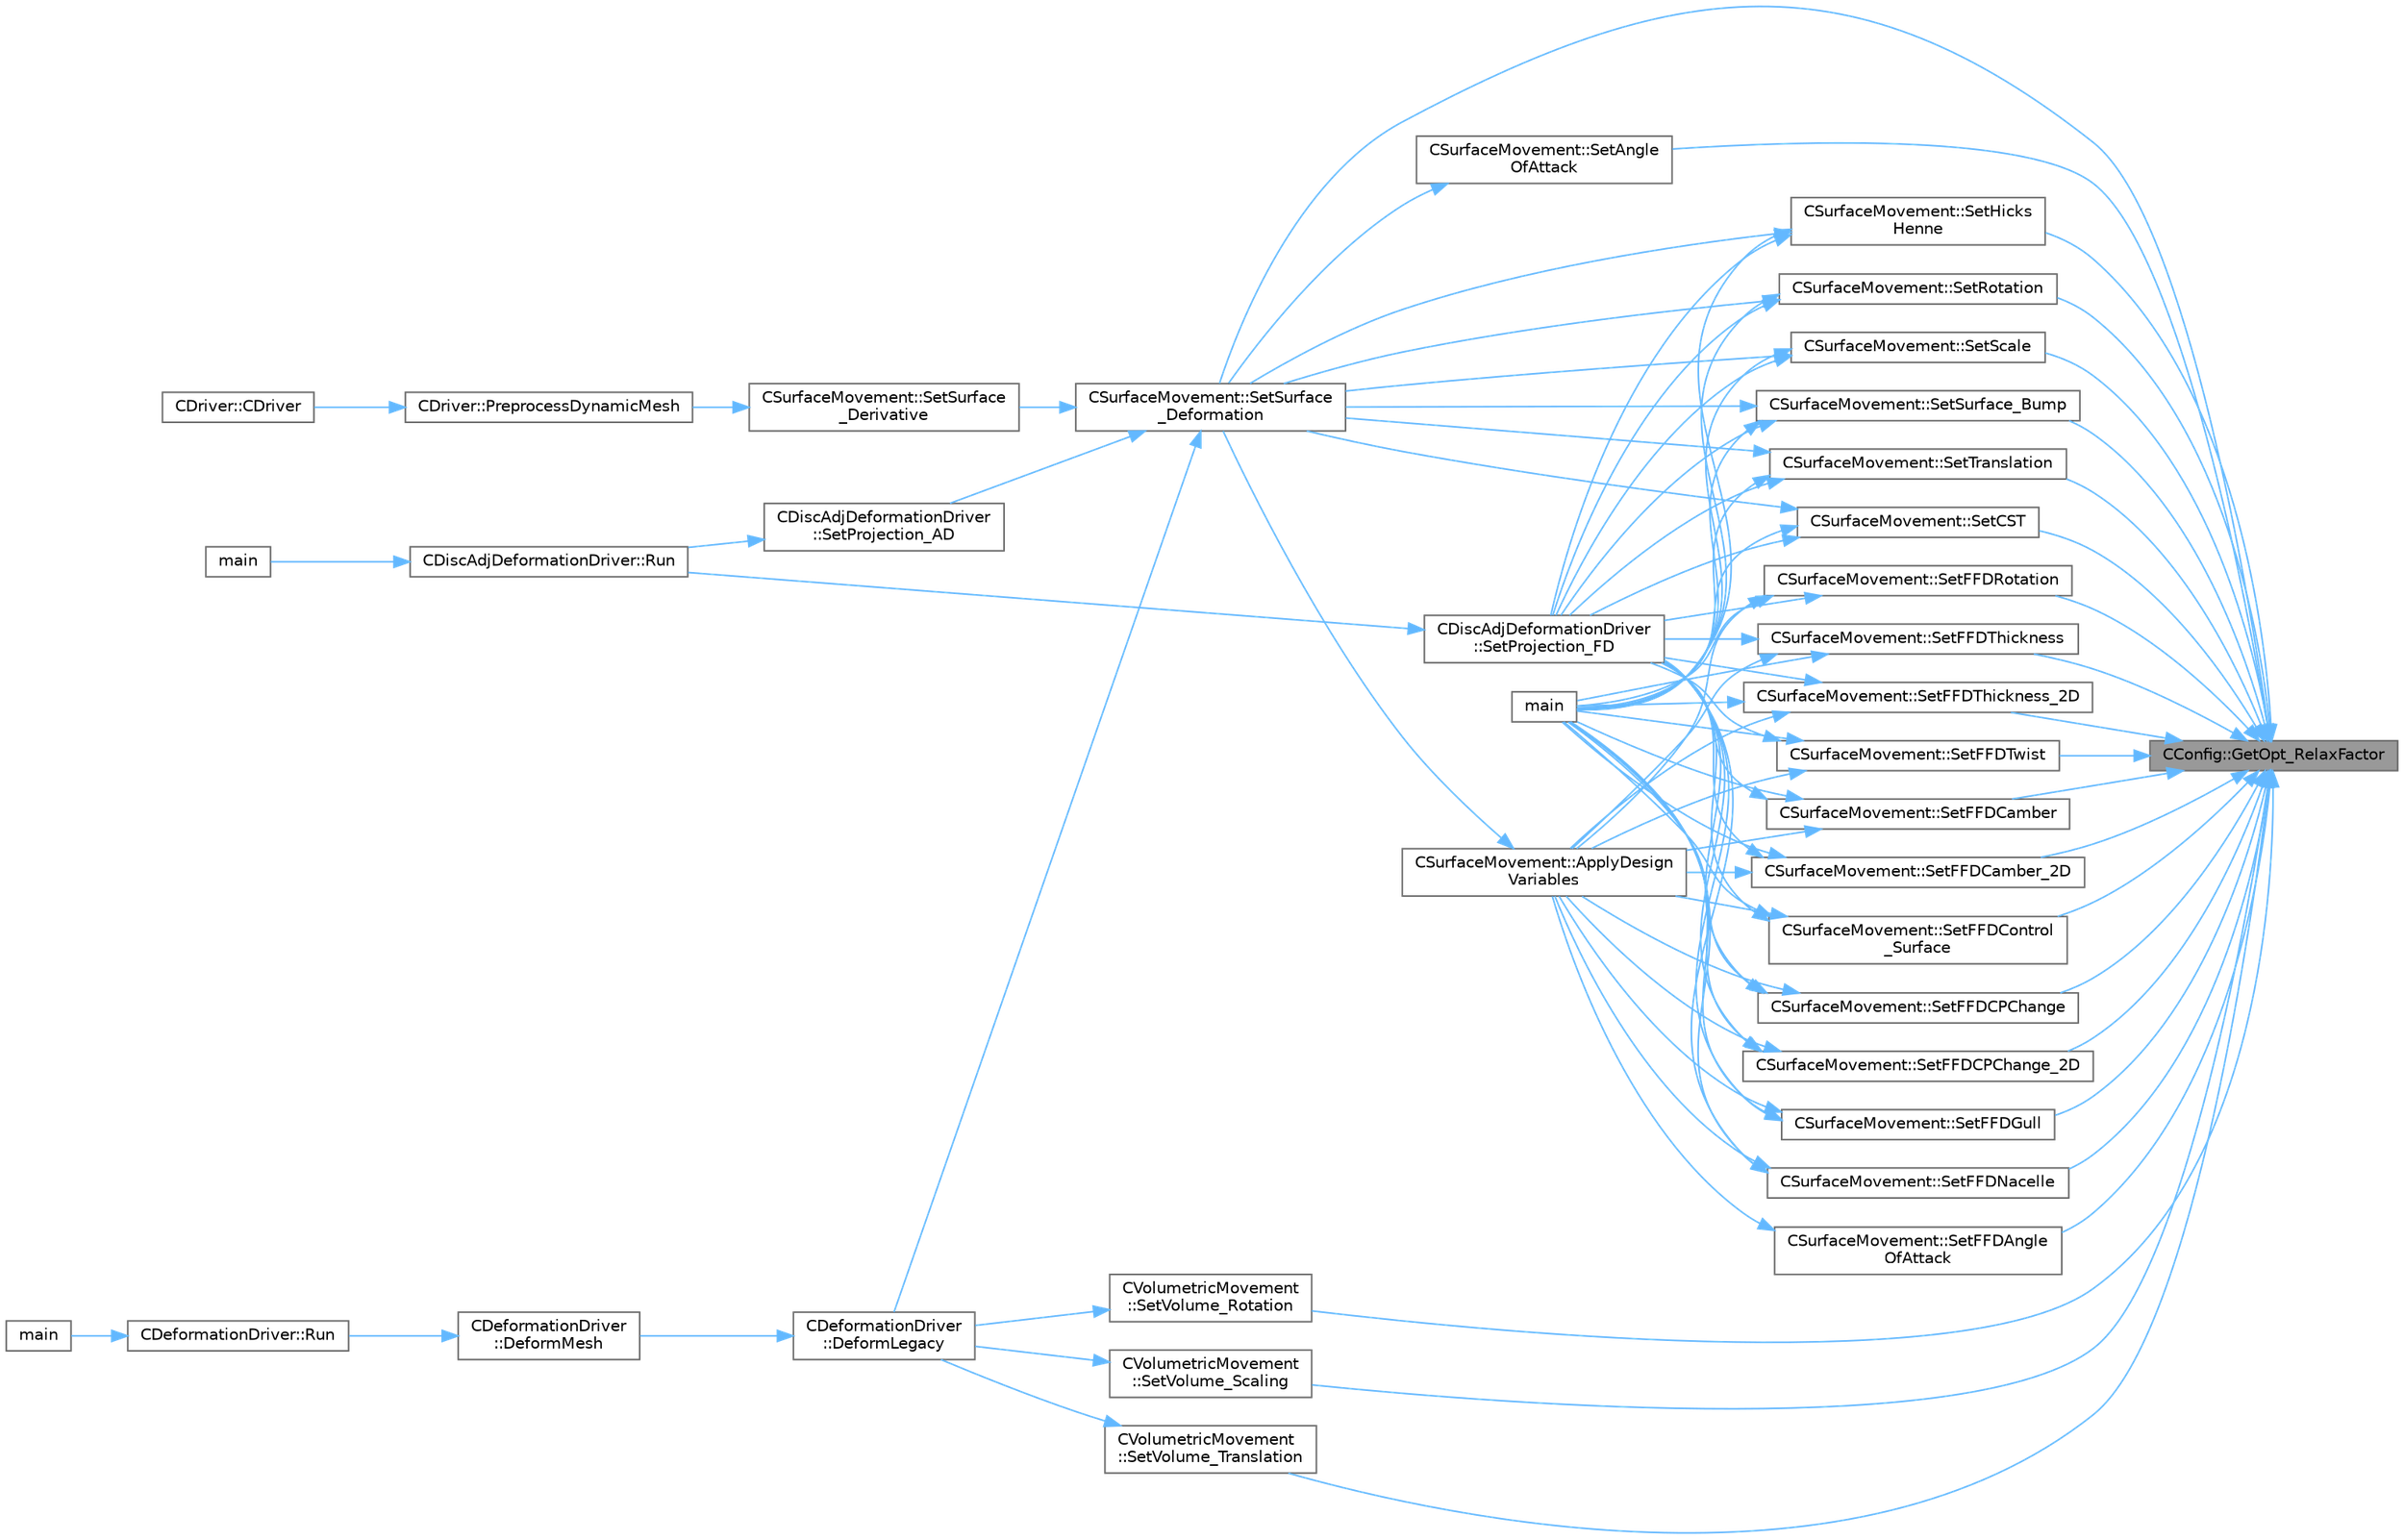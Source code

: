 digraph "CConfig::GetOpt_RelaxFactor"
{
 // LATEX_PDF_SIZE
  bgcolor="transparent";
  edge [fontname=Helvetica,fontsize=10,labelfontname=Helvetica,labelfontsize=10];
  node [fontname=Helvetica,fontsize=10,shape=box,height=0.2,width=0.4];
  rankdir="RL";
  Node1 [id="Node000001",label="CConfig::GetOpt_RelaxFactor",height=0.2,width=0.4,color="gray40", fillcolor="grey60", style="filled", fontcolor="black",tooltip="Get the scale factor for the line search."];
  Node1 -> Node2 [id="edge1_Node000001_Node000002",dir="back",color="steelblue1",style="solid",tooltip=" "];
  Node2 [id="Node000002",label="CSurfaceMovement::SetAngle\lOfAttack",height=0.2,width=0.4,color="grey40", fillcolor="white", style="filled",URL="$classCSurfaceMovement.html#aa43c5305c573d4d08f6ba012070371a6",tooltip="Set a Hicks-Henne deformation bump functions on an airfoil."];
  Node2 -> Node3 [id="edge2_Node000002_Node000003",dir="back",color="steelblue1",style="solid",tooltip=" "];
  Node3 [id="Node000003",label="CSurfaceMovement::SetSurface\l_Deformation",height=0.2,width=0.4,color="grey40", fillcolor="white", style="filled",URL="$classCSurfaceMovement.html#af8da279141f7e64121f3d15019fee45e",tooltip="Set the surface/boundary deformation."];
  Node3 -> Node4 [id="edge3_Node000003_Node000004",dir="back",color="steelblue1",style="solid",tooltip=" "];
  Node4 [id="Node000004",label="CDeformationDriver\l::DeformLegacy",height=0.2,width=0.4,color="grey40", fillcolor="white", style="filled",URL="$classCDeformationDriver.html#a3a78157ae57334880516fa9b84b81c0a",tooltip="Mesh deformation based on legacy implementation."];
  Node4 -> Node5 [id="edge4_Node000004_Node000005",dir="back",color="steelblue1",style="solid",tooltip=" "];
  Node5 [id="Node000005",label="CDeformationDriver\l::DeformMesh",height=0.2,width=0.4,color="grey40", fillcolor="white", style="filled",URL="$classCDeformationDriver.html#a65c57fd20981a9d24e54421f381e0570",tooltip="Mesh deformation based on linear elasticity solver (CMeshSolver)."];
  Node5 -> Node6 [id="edge5_Node000005_Node000006",dir="back",color="steelblue1",style="solid",tooltip=" "];
  Node6 [id="Node000006",label="CDeformationDriver::Run",height=0.2,width=0.4,color="grey40", fillcolor="white", style="filled",URL="$classCDeformationDriver.html#aa6da6453a3790a001ed9cb135926e107",tooltip="Launch the driver computation."];
  Node6 -> Node7 [id="edge6_Node000006_Node000007",dir="back",color="steelblue1",style="solid",tooltip=" "];
  Node7 [id="Node000007",label="main",height=0.2,width=0.4,color="grey40", fillcolor="white", style="filled",URL="$SU2__DEF_8cpp.html#a0ddf1224851353fc92bfbff6f499fa97",tooltip=" "];
  Node3 -> Node8 [id="edge7_Node000003_Node000008",dir="back",color="steelblue1",style="solid",tooltip=" "];
  Node8 [id="Node000008",label="CDiscAdjDeformationDriver\l::SetProjection_AD",height=0.2,width=0.4,color="grey40", fillcolor="white", style="filled",URL="$classCDiscAdjDeformationDriver.html#a6cb4f362b649e12ef2afad764de6d70a",tooltip="Projection of the surface sensitivity using algorithmic differentiation (AD)."];
  Node8 -> Node9 [id="edge8_Node000008_Node000009",dir="back",color="steelblue1",style="solid",tooltip=" "];
  Node9 [id="Node000009",label="CDiscAdjDeformationDriver::Run",height=0.2,width=0.4,color="grey40", fillcolor="white", style="filled",URL="$classCDiscAdjDeformationDriver.html#adb51f9096356607d6f48c05891dec0cb",tooltip="Launch the driver computation."];
  Node9 -> Node10 [id="edge9_Node000009_Node000010",dir="back",color="steelblue1",style="solid",tooltip=" "];
  Node10 [id="Node000010",label="main",height=0.2,width=0.4,color="grey40", fillcolor="white", style="filled",URL="$SU2__DOT_8cpp.html#a0ddf1224851353fc92bfbff6f499fa97",tooltip=" "];
  Node3 -> Node11 [id="edge10_Node000003_Node000011",dir="back",color="steelblue1",style="solid",tooltip=" "];
  Node11 [id="Node000011",label="CSurfaceMovement::SetSurface\l_Derivative",height=0.2,width=0.4,color="grey40", fillcolor="white", style="filled",URL="$classCSurfaceMovement.html#af6aac73d04565bf6e9b81305b66e97e7",tooltip="Set derivatives of the surface/boundary deformation."];
  Node11 -> Node12 [id="edge11_Node000011_Node000012",dir="back",color="steelblue1",style="solid",tooltip=" "];
  Node12 [id="Node000012",label="CDriver::PreprocessDynamicMesh",height=0.2,width=0.4,color="grey40", fillcolor="white", style="filled",URL="$classCDriver.html#a1c1a52f57d73376cd2e95e730274a6ae",tooltip="GridMovement_Preprocessing."];
  Node12 -> Node13 [id="edge12_Node000012_Node000013",dir="back",color="steelblue1",style="solid",tooltip=" "];
  Node13 [id="Node000013",label="CDriver::CDriver",height=0.2,width=0.4,color="grey40", fillcolor="white", style="filled",URL="$classCDriver.html#a3fca4a013a6efa9bbb38fe78a86b5f3d",tooltip="Constructor of the class."];
  Node1 -> Node14 [id="edge13_Node000001_Node000014",dir="back",color="steelblue1",style="solid",tooltip=" "];
  Node14 [id="Node000014",label="CSurfaceMovement::SetCST",height=0.2,width=0.4,color="grey40", fillcolor="white", style="filled",URL="$classCSurfaceMovement.html#a10a599f558d2d847be1c638be43acd63",tooltip="Set a deformation based on a change in the Kulfan parameters for an airfoil."];
  Node14 -> Node15 [id="edge14_Node000014_Node000015",dir="back",color="steelblue1",style="solid",tooltip=" "];
  Node15 [id="Node000015",label="main",height=0.2,width=0.4,color="grey40", fillcolor="white", style="filled",URL="$SU2__GEO_8cpp.html#a0ddf1224851353fc92bfbff6f499fa97",tooltip=" "];
  Node14 -> Node16 [id="edge15_Node000014_Node000016",dir="back",color="steelblue1",style="solid",tooltip=" "];
  Node16 [id="Node000016",label="CDiscAdjDeformationDriver\l::SetProjection_FD",height=0.2,width=0.4,color="grey40", fillcolor="white", style="filled",URL="$classCDiscAdjDeformationDriver.html#a95299c158548de3cccbab0f2278172f5",tooltip="Projection of the surface sensitivity using finite differences (FD)."];
  Node16 -> Node9 [id="edge16_Node000016_Node000009",dir="back",color="steelblue1",style="solid",tooltip=" "];
  Node14 -> Node3 [id="edge17_Node000014_Node000003",dir="back",color="steelblue1",style="solid",tooltip=" "];
  Node1 -> Node17 [id="edge18_Node000001_Node000017",dir="back",color="steelblue1",style="solid",tooltip=" "];
  Node17 [id="Node000017",label="CSurfaceMovement::SetFFDAngle\lOfAttack",height=0.2,width=0.4,color="grey40", fillcolor="white", style="filled",URL="$classCSurfaceMovement.html#a0585edfde91fdb6e6d2476c5220c046f",tooltip="Set a thickness deformation of the Free From box using the control point position."];
  Node17 -> Node18 [id="edge19_Node000017_Node000018",dir="back",color="steelblue1",style="solid",tooltip=" "];
  Node18 [id="Node000018",label="CSurfaceMovement::ApplyDesign\lVariables",height=0.2,width=0.4,color="grey40", fillcolor="white", style="filled",URL="$classCSurfaceMovement.html#ae3eb0449495b8166a39e8f3cc01d1c51",tooltip="Apply the design variables to the control point position."];
  Node18 -> Node3 [id="edge20_Node000018_Node000003",dir="back",color="steelblue1",style="solid",tooltip=" "];
  Node1 -> Node19 [id="edge21_Node000001_Node000019",dir="back",color="steelblue1",style="solid",tooltip=" "];
  Node19 [id="Node000019",label="CSurfaceMovement::SetFFDCamber",height=0.2,width=0.4,color="grey40", fillcolor="white", style="filled",URL="$classCSurfaceMovement.html#a7b7afb3b9bf70ddb0d2887e09c05b4f2",tooltip="Set a camber deformation of the Free From box using the control point position."];
  Node19 -> Node18 [id="edge22_Node000019_Node000018",dir="back",color="steelblue1",style="solid",tooltip=" "];
  Node19 -> Node15 [id="edge23_Node000019_Node000015",dir="back",color="steelblue1",style="solid",tooltip=" "];
  Node19 -> Node16 [id="edge24_Node000019_Node000016",dir="back",color="steelblue1",style="solid",tooltip=" "];
  Node1 -> Node20 [id="edge25_Node000001_Node000020",dir="back",color="steelblue1",style="solid",tooltip=" "];
  Node20 [id="Node000020",label="CSurfaceMovement::SetFFDCamber_2D",height=0.2,width=0.4,color="grey40", fillcolor="white", style="filled",URL="$classCSurfaceMovement.html#a4d749fda190e305e314a6c2def6d8014",tooltip="Set a camber deformation of the Free From box using the control point position."];
  Node20 -> Node18 [id="edge26_Node000020_Node000018",dir="back",color="steelblue1",style="solid",tooltip=" "];
  Node20 -> Node15 [id="edge27_Node000020_Node000015",dir="back",color="steelblue1",style="solid",tooltip=" "];
  Node20 -> Node16 [id="edge28_Node000020_Node000016",dir="back",color="steelblue1",style="solid",tooltip=" "];
  Node1 -> Node21 [id="edge29_Node000001_Node000021",dir="back",color="steelblue1",style="solid",tooltip=" "];
  Node21 [id="Node000021",label="CSurfaceMovement::SetFFDControl\l_Surface",height=0.2,width=0.4,color="grey40", fillcolor="white", style="filled",URL="$classCSurfaceMovement.html#a41ded86346b8d7decfc407036832f811",tooltip="Set a rotation angle deformation in a control surface of the Free From box using the control point po..."];
  Node21 -> Node18 [id="edge30_Node000021_Node000018",dir="back",color="steelblue1",style="solid",tooltip=" "];
  Node21 -> Node15 [id="edge31_Node000021_Node000015",dir="back",color="steelblue1",style="solid",tooltip=" "];
  Node21 -> Node16 [id="edge32_Node000021_Node000016",dir="back",color="steelblue1",style="solid",tooltip=" "];
  Node1 -> Node22 [id="edge33_Node000001_Node000022",dir="back",color="steelblue1",style="solid",tooltip=" "];
  Node22 [id="Node000022",label="CSurfaceMovement::SetFFDCPChange",height=0.2,width=0.4,color="grey40", fillcolor="white", style="filled",URL="$classCSurfaceMovement.html#a2741f6a291bedd495ffb07bc2b266551",tooltip="Set the deformation of the Free From box using the control point position."];
  Node22 -> Node18 [id="edge34_Node000022_Node000018",dir="back",color="steelblue1",style="solid",tooltip=" "];
  Node22 -> Node15 [id="edge35_Node000022_Node000015",dir="back",color="steelblue1",style="solid",tooltip=" "];
  Node22 -> Node16 [id="edge36_Node000022_Node000016",dir="back",color="steelblue1",style="solid",tooltip=" "];
  Node1 -> Node23 [id="edge37_Node000001_Node000023",dir="back",color="steelblue1",style="solid",tooltip=" "];
  Node23 [id="Node000023",label="CSurfaceMovement::SetFFDCPChange_2D",height=0.2,width=0.4,color="grey40", fillcolor="white", style="filled",URL="$classCSurfaceMovement.html#a3259a63e400351bce37b73478554feac",tooltip="Set the deformation of the Free From box using the control point position."];
  Node23 -> Node18 [id="edge38_Node000023_Node000018",dir="back",color="steelblue1",style="solid",tooltip=" "];
  Node23 -> Node15 [id="edge39_Node000023_Node000015",dir="back",color="steelblue1",style="solid",tooltip=" "];
  Node23 -> Node16 [id="edge40_Node000023_Node000016",dir="back",color="steelblue1",style="solid",tooltip=" "];
  Node1 -> Node24 [id="edge41_Node000001_Node000024",dir="back",color="steelblue1",style="solid",tooltip=" "];
  Node24 [id="Node000024",label="CSurfaceMovement::SetFFDGull",height=0.2,width=0.4,color="grey40", fillcolor="white", style="filled",URL="$classCSurfaceMovement.html#a557d1d5229886bc83c091fba9aa1b44c",tooltip="Set the deformation of the Free From box using the control point position."];
  Node24 -> Node18 [id="edge42_Node000024_Node000018",dir="back",color="steelblue1",style="solid",tooltip=" "];
  Node24 -> Node15 [id="edge43_Node000024_Node000015",dir="back",color="steelblue1",style="solid",tooltip=" "];
  Node24 -> Node16 [id="edge44_Node000024_Node000016",dir="back",color="steelblue1",style="solid",tooltip=" "];
  Node1 -> Node25 [id="edge45_Node000001_Node000025",dir="back",color="steelblue1",style="solid",tooltip=" "];
  Node25 [id="Node000025",label="CSurfaceMovement::SetFFDNacelle",height=0.2,width=0.4,color="grey40", fillcolor="white", style="filled",URL="$classCSurfaceMovement.html#a0e776cd95a3f4870365aa51f0145bccb",tooltip="Set the deformation of the Free From box using the control point position."];
  Node25 -> Node18 [id="edge46_Node000025_Node000018",dir="back",color="steelblue1",style="solid",tooltip=" "];
  Node25 -> Node15 [id="edge47_Node000025_Node000015",dir="back",color="steelblue1",style="solid",tooltip=" "];
  Node25 -> Node16 [id="edge48_Node000025_Node000016",dir="back",color="steelblue1",style="solid",tooltip=" "];
  Node1 -> Node26 [id="edge49_Node000001_Node000026",dir="back",color="steelblue1",style="solid",tooltip=" "];
  Node26 [id="Node000026",label="CSurfaceMovement::SetFFDRotation",height=0.2,width=0.4,color="grey40", fillcolor="white", style="filled",URL="$classCSurfaceMovement.html#ae781ee81387cbf0b1b4a313754d1fdf2",tooltip="Set a rotation angle deformation of the Free From box using the control point position."];
  Node26 -> Node18 [id="edge50_Node000026_Node000018",dir="back",color="steelblue1",style="solid",tooltip=" "];
  Node26 -> Node15 [id="edge51_Node000026_Node000015",dir="back",color="steelblue1",style="solid",tooltip=" "];
  Node26 -> Node16 [id="edge52_Node000026_Node000016",dir="back",color="steelblue1",style="solid",tooltip=" "];
  Node1 -> Node27 [id="edge53_Node000001_Node000027",dir="back",color="steelblue1",style="solid",tooltip=" "];
  Node27 [id="Node000027",label="CSurfaceMovement::SetFFDThickness",height=0.2,width=0.4,color="grey40", fillcolor="white", style="filled",URL="$classCSurfaceMovement.html#a208cedcfaa51dbfa1a266ed66231ccd7",tooltip="Set a thickness deformation of the Free From box using the control point position."];
  Node27 -> Node18 [id="edge54_Node000027_Node000018",dir="back",color="steelblue1",style="solid",tooltip=" "];
  Node27 -> Node15 [id="edge55_Node000027_Node000015",dir="back",color="steelblue1",style="solid",tooltip=" "];
  Node27 -> Node16 [id="edge56_Node000027_Node000016",dir="back",color="steelblue1",style="solid",tooltip=" "];
  Node1 -> Node28 [id="edge57_Node000001_Node000028",dir="back",color="steelblue1",style="solid",tooltip=" "];
  Node28 [id="Node000028",label="CSurfaceMovement::SetFFDThickness_2D",height=0.2,width=0.4,color="grey40", fillcolor="white", style="filled",URL="$classCSurfaceMovement.html#a69eb84dac770da6f009b0d89f9af9492",tooltip="Set a thickness deformation of the Free From box using the control point position."];
  Node28 -> Node18 [id="edge58_Node000028_Node000018",dir="back",color="steelblue1",style="solid",tooltip=" "];
  Node28 -> Node15 [id="edge59_Node000028_Node000015",dir="back",color="steelblue1",style="solid",tooltip=" "];
  Node28 -> Node16 [id="edge60_Node000028_Node000016",dir="back",color="steelblue1",style="solid",tooltip=" "];
  Node1 -> Node29 [id="edge61_Node000001_Node000029",dir="back",color="steelblue1",style="solid",tooltip=" "];
  Node29 [id="Node000029",label="CSurfaceMovement::SetFFDTwist",height=0.2,width=0.4,color="grey40", fillcolor="white", style="filled",URL="$classCSurfaceMovement.html#a5dd59db2e4d75c46499803f37aa24ce3",tooltip="Set a twist angle deformation of the Free From box using the control point position."];
  Node29 -> Node18 [id="edge62_Node000029_Node000018",dir="back",color="steelblue1",style="solid",tooltip=" "];
  Node29 -> Node15 [id="edge63_Node000029_Node000015",dir="back",color="steelblue1",style="solid",tooltip=" "];
  Node29 -> Node16 [id="edge64_Node000029_Node000016",dir="back",color="steelblue1",style="solid",tooltip=" "];
  Node1 -> Node30 [id="edge65_Node000001_Node000030",dir="back",color="steelblue1",style="solid",tooltip=" "];
  Node30 [id="Node000030",label="CSurfaceMovement::SetHicks\lHenne",height=0.2,width=0.4,color="grey40", fillcolor="white", style="filled",URL="$classCSurfaceMovement.html#a119e4756830fac758284342ea5027527",tooltip="Set a Hicks-Henne deformation bump functions on an airfoil."];
  Node30 -> Node15 [id="edge66_Node000030_Node000015",dir="back",color="steelblue1",style="solid",tooltip=" "];
  Node30 -> Node16 [id="edge67_Node000030_Node000016",dir="back",color="steelblue1",style="solid",tooltip=" "];
  Node30 -> Node3 [id="edge68_Node000030_Node000003",dir="back",color="steelblue1",style="solid",tooltip=" "];
  Node1 -> Node31 [id="edge69_Node000001_Node000031",dir="back",color="steelblue1",style="solid",tooltip=" "];
  Node31 [id="Node000031",label="CSurfaceMovement::SetRotation",height=0.2,width=0.4,color="grey40", fillcolor="white", style="filled",URL="$classCSurfaceMovement.html#aad83c7c30fe401024791c377713fac33",tooltip="Set a rotation for surface movement."];
  Node31 -> Node15 [id="edge70_Node000031_Node000015",dir="back",color="steelblue1",style="solid",tooltip=" "];
  Node31 -> Node16 [id="edge71_Node000031_Node000016",dir="back",color="steelblue1",style="solid",tooltip=" "];
  Node31 -> Node3 [id="edge72_Node000031_Node000003",dir="back",color="steelblue1",style="solid",tooltip=" "];
  Node1 -> Node32 [id="edge73_Node000001_Node000032",dir="back",color="steelblue1",style="solid",tooltip=" "];
  Node32 [id="Node000032",label="CSurfaceMovement::SetScale",height=0.2,width=0.4,color="grey40", fillcolor="white", style="filled",URL="$classCSurfaceMovement.html#ace5a43c07243e9bd9f09f08bbf8b056c",tooltip="Set a displacement for surface movement."];
  Node32 -> Node15 [id="edge74_Node000032_Node000015",dir="back",color="steelblue1",style="solid",tooltip=" "];
  Node32 -> Node16 [id="edge75_Node000032_Node000016",dir="back",color="steelblue1",style="solid",tooltip=" "];
  Node32 -> Node3 [id="edge76_Node000032_Node000003",dir="back",color="steelblue1",style="solid",tooltip=" "];
  Node1 -> Node33 [id="edge77_Node000001_Node000033",dir="back",color="steelblue1",style="solid",tooltip=" "];
  Node33 [id="Node000033",label="CSurfaceMovement::SetSurface_Bump",height=0.2,width=0.4,color="grey40", fillcolor="white", style="filled",URL="$classCSurfaceMovement.html#a38b1942d189627dfe5e6e22b7dfd99d6",tooltip="Set a Hicks-Henne deformation bump functions on an airfoil."];
  Node33 -> Node15 [id="edge78_Node000033_Node000015",dir="back",color="steelblue1",style="solid",tooltip=" "];
  Node33 -> Node16 [id="edge79_Node000033_Node000016",dir="back",color="steelblue1",style="solid",tooltip=" "];
  Node33 -> Node3 [id="edge80_Node000033_Node000003",dir="back",color="steelblue1",style="solid",tooltip=" "];
  Node1 -> Node3 [id="edge81_Node000001_Node000003",dir="back",color="steelblue1",style="solid",tooltip=" "];
  Node1 -> Node34 [id="edge82_Node000001_Node000034",dir="back",color="steelblue1",style="solid",tooltip=" "];
  Node34 [id="Node000034",label="CSurfaceMovement::SetTranslation",height=0.2,width=0.4,color="grey40", fillcolor="white", style="filled",URL="$classCSurfaceMovement.html#a4f393ac34f3114df5e673f45e3dd01ee",tooltip="Set a displacement for surface movement."];
  Node34 -> Node15 [id="edge83_Node000034_Node000015",dir="back",color="steelblue1",style="solid",tooltip=" "];
  Node34 -> Node16 [id="edge84_Node000034_Node000016",dir="back",color="steelblue1",style="solid",tooltip=" "];
  Node34 -> Node3 [id="edge85_Node000034_Node000003",dir="back",color="steelblue1",style="solid",tooltip=" "];
  Node1 -> Node35 [id="edge86_Node000001_Node000035",dir="back",color="steelblue1",style="solid",tooltip=" "];
  Node35 [id="Node000035",label="CVolumetricMovement\l::SetVolume_Rotation",height=0.2,width=0.4,color="grey40", fillcolor="white", style="filled",URL="$classCVolumetricMovement.html#af04d0ba7919aa8bddb656347b34bba67",tooltip="Rotate the volume grid around a specified axis and angle."];
  Node35 -> Node4 [id="edge87_Node000035_Node000004",dir="back",color="steelblue1",style="solid",tooltip=" "];
  Node1 -> Node36 [id="edge88_Node000001_Node000036",dir="back",color="steelblue1",style="solid",tooltip=" "];
  Node36 [id="Node000036",label="CVolumetricMovement\l::SetVolume_Scaling",height=0.2,width=0.4,color="grey40", fillcolor="white", style="filled",URL="$classCVolumetricMovement.html#aee1d5186224a5a5ac130501a99934c73",tooltip="Scale the volume grid by a multiplicative factor."];
  Node36 -> Node4 [id="edge89_Node000036_Node000004",dir="back",color="steelblue1",style="solid",tooltip=" "];
  Node1 -> Node37 [id="edge90_Node000001_Node000037",dir="back",color="steelblue1",style="solid",tooltip=" "];
  Node37 [id="Node000037",label="CVolumetricMovement\l::SetVolume_Translation",height=0.2,width=0.4,color="grey40", fillcolor="white", style="filled",URL="$classCVolumetricMovement.html#adfd39194cc7ec87ba5d2bf96e67a4a95",tooltip="Translate the volume grid by a specified displacement vector."];
  Node37 -> Node4 [id="edge91_Node000037_Node000004",dir="back",color="steelblue1",style="solid",tooltip=" "];
}
